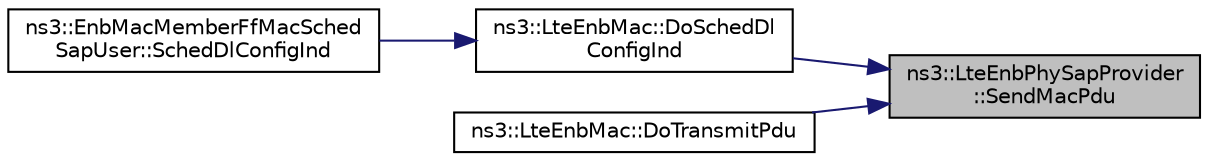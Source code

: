 digraph "ns3::LteEnbPhySapProvider::SendMacPdu"
{
 // LATEX_PDF_SIZE
  edge [fontname="Helvetica",fontsize="10",labelfontname="Helvetica",labelfontsize="10"];
  node [fontname="Helvetica",fontsize="10",shape=record];
  rankdir="RL";
  Node1 [label="ns3::LteEnbPhySapProvider\l::SendMacPdu",height=0.2,width=0.4,color="black", fillcolor="grey75", style="filled", fontcolor="black",tooltip="Send the MAC PDU to the channel."];
  Node1 -> Node2 [dir="back",color="midnightblue",fontsize="10",style="solid",fontname="Helvetica"];
  Node2 [label="ns3::LteEnbMac::DoSchedDl\lConfigInd",height=0.2,width=0.4,color="black", fillcolor="white", style="filled",URL="$classns3_1_1_lte_enb_mac.html#a0a3fe07d4ba3040fcb480fd99f24cda8",tooltip="Sched DL Config Indication function."];
  Node2 -> Node3 [dir="back",color="midnightblue",fontsize="10",style="solid",fontname="Helvetica"];
  Node3 [label="ns3::EnbMacMemberFfMacSched\lSapUser::SchedDlConfigInd",height=0.2,width=0.4,color="black", fillcolor="white", style="filled",URL="$classns3_1_1_enb_mac_member_ff_mac_sched_sap_user.html#a9fcfa51c58c86fcea64fc77f91037033",tooltip="SCHED_DL_CONFIG_IND."];
  Node1 -> Node4 [dir="back",color="midnightblue",fontsize="10",style="solid",fontname="Helvetica"];
  Node4 [label="ns3::LteEnbMac::DoTransmitPdu",height=0.2,width=0.4,color="black", fillcolor="white", style="filled",URL="$classns3_1_1_lte_enb_mac.html#a5fef79e565ca07f4873cdfbfc9c601f1",tooltip="Transmit PDU function."];
}
